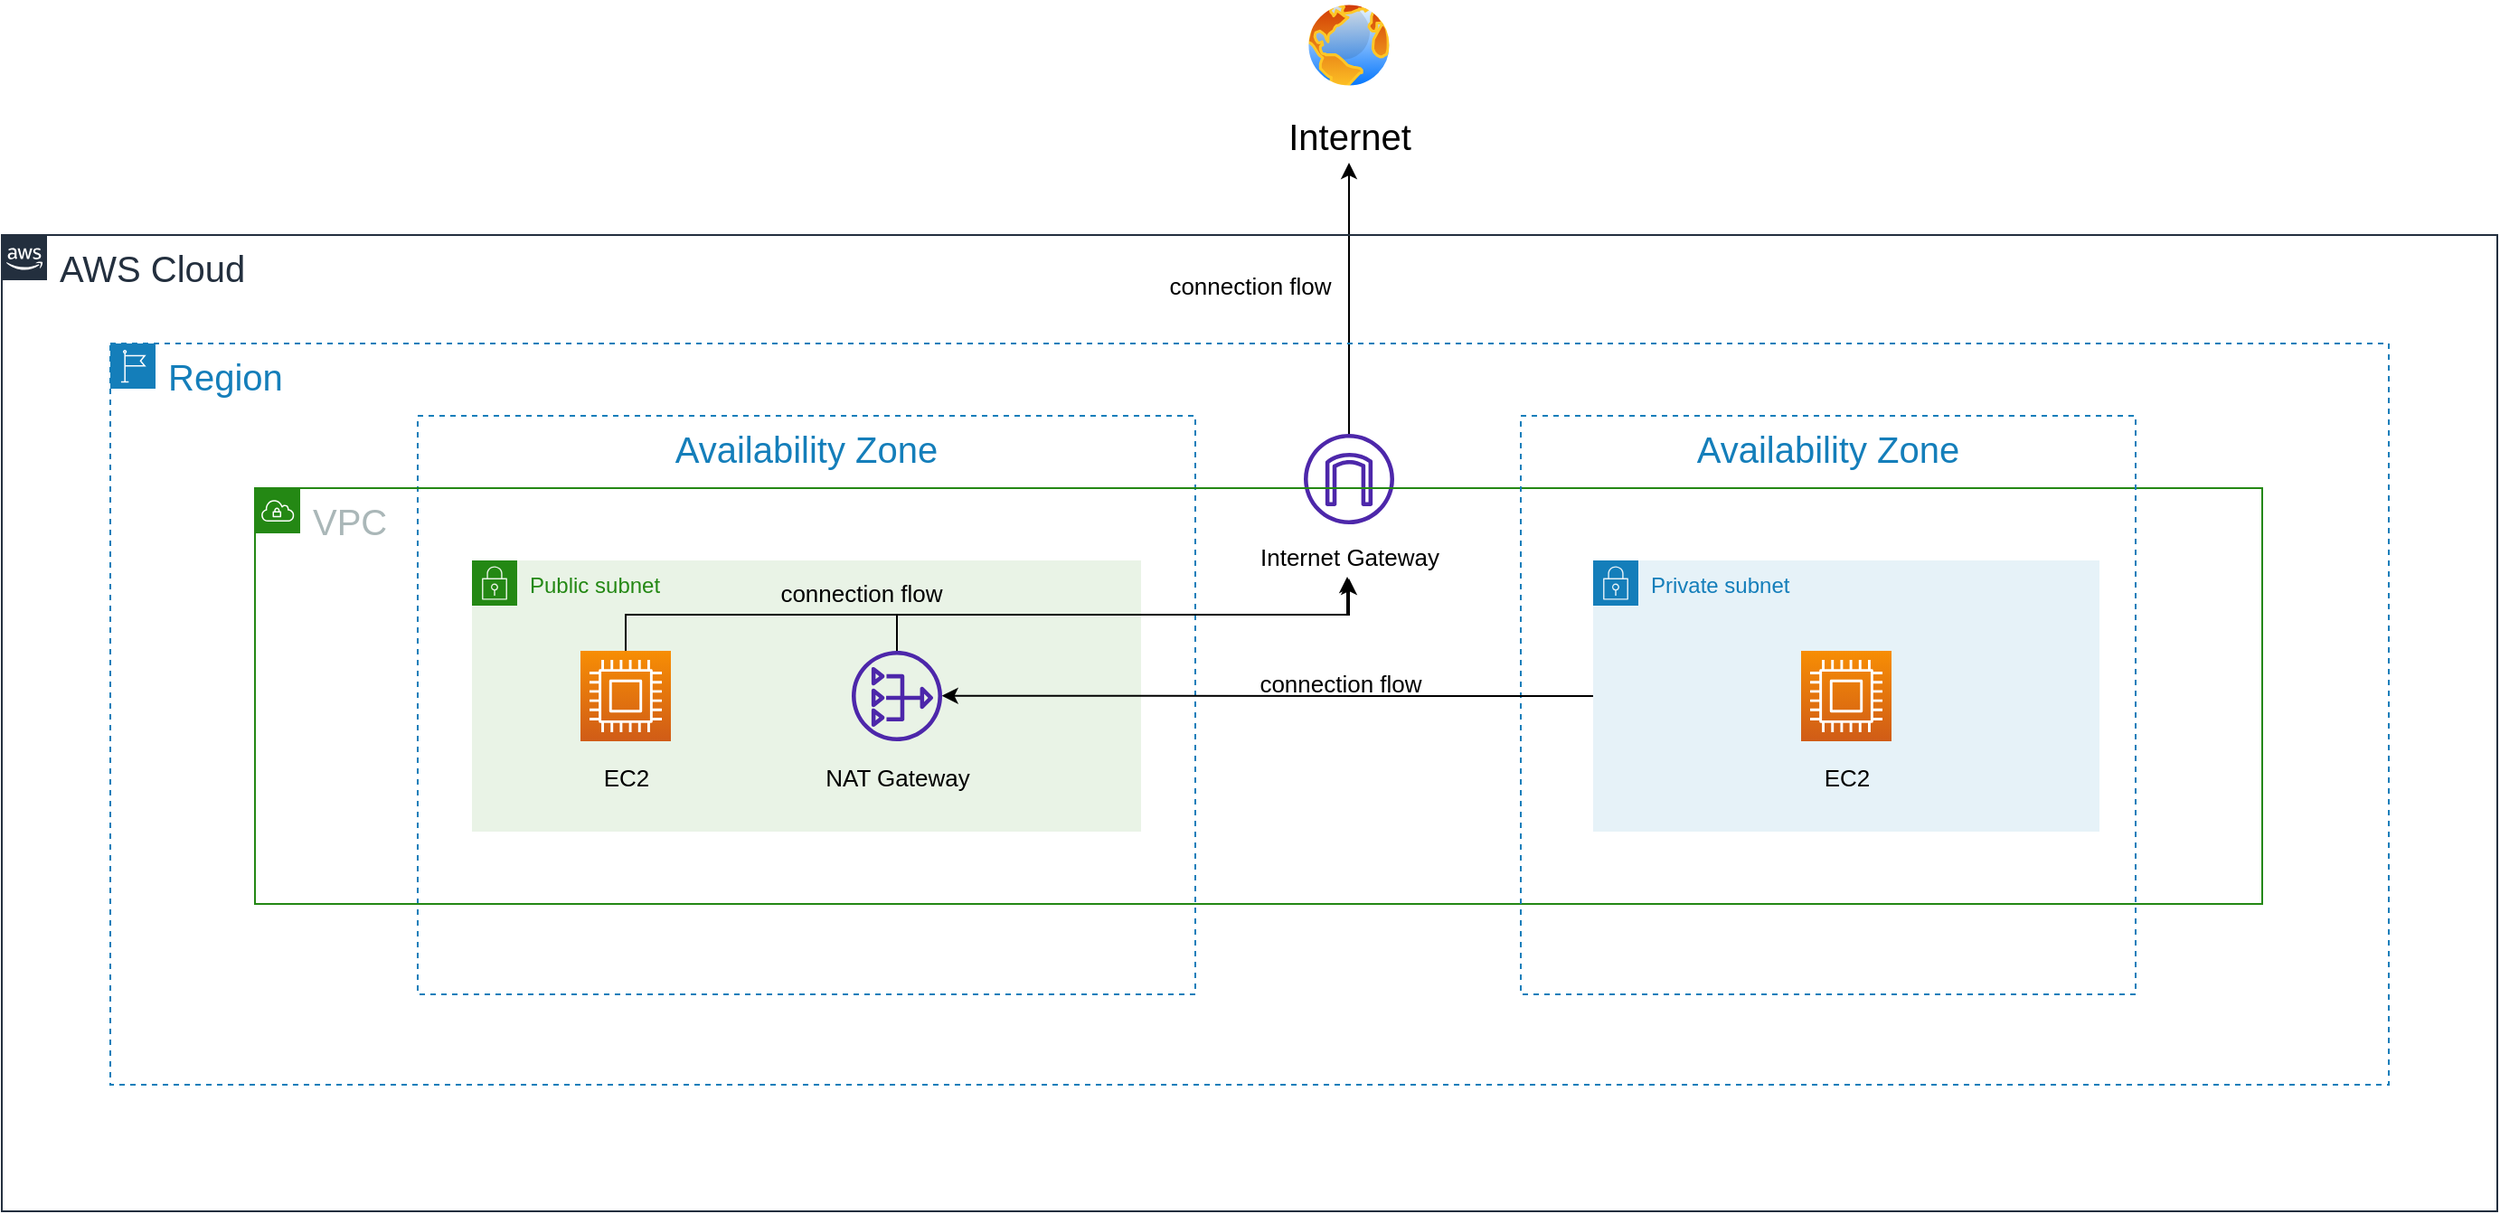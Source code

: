 <mxfile version="20.0.1" type="device"><diagram id="2MKQ6U-Zq4G316bKDNpv" name="Page-1"><mxGraphModel dx="2272" dy="754" grid="1" gridSize="10" guides="1" tooltips="1" connect="1" arrows="1" fold="1" page="1" pageScale="1" pageWidth="850" pageHeight="1100" math="0" shadow="0"><root><mxCell id="0"/><mxCell id="1" parent="0"/><mxCell id="5mnEWIQsY__44fD4Fewd-10" value="Availability Zone" style="fillColor=none;strokeColor=#147EBA;dashed=1;verticalAlign=top;fontStyle=0;fontColor=#147EBA;fontSize=20;" vertex="1" parent="1"><mxGeometry x="-30" y="360" width="430" height="320" as="geometry"/></mxCell><mxCell id="5mnEWIQsY__44fD4Fewd-7" value="Public subnet" style="points=[[0,0],[0.25,0],[0.5,0],[0.75,0],[1,0],[1,0.25],[1,0.5],[1,0.75],[1,1],[0.75,1],[0.5,1],[0.25,1],[0,1],[0,0.75],[0,0.5],[0,0.25]];outlineConnect=0;gradientColor=none;html=1;whiteSpace=wrap;fontSize=12;fontStyle=0;container=0;pointerEvents=0;collapsible=0;recursiveResize=0;shape=mxgraph.aws4.group;grIcon=mxgraph.aws4.group_security_group;grStroke=0;strokeColor=#248814;fillColor=#E9F3E6;verticalAlign=top;align=left;spacingLeft=30;fontColor=#248814;dashed=0;" vertex="1" parent="1"><mxGeometry y="440" width="370" height="150" as="geometry"/></mxCell><mxCell id="5mnEWIQsY__44fD4Fewd-3" value="&lt;font style=&quot;font-size: 13px;&quot;&gt;EC2&lt;/font&gt;" style="text;html=1;align=center;verticalAlign=middle;resizable=0;points=[];autosize=1;strokeColor=none;fillColor=none;" vertex="1" parent="1"><mxGeometry x="65" y="550" width="40" height="20" as="geometry"/></mxCell><mxCell id="5mnEWIQsY__44fD4Fewd-23" style="edgeStyle=orthogonalEdgeStyle;rounded=0;orthogonalLoop=1;jettySize=auto;html=1;entryX=0.491;entryY=0.967;entryDx=0;entryDy=0;entryPerimeter=0;fontSize=20;" edge="1" parent="1" source="5mnEWIQsY__44fD4Fewd-5" target="5mnEWIQsY__44fD4Fewd-14"><mxGeometry relative="1" as="geometry"><Array as="points"><mxPoint x="235" y="470"/><mxPoint x="484" y="470"/></Array></mxGeometry></mxCell><mxCell id="5mnEWIQsY__44fD4Fewd-19" style="edgeStyle=orthogonalEdgeStyle;rounded=0;orthogonalLoop=1;jettySize=auto;html=1;fontSize=20;" edge="1" parent="1" source="5mnEWIQsY__44fD4Fewd-6" target="5mnEWIQsY__44fD4Fewd-18"><mxGeometry relative="1" as="geometry"/></mxCell><mxCell id="5mnEWIQsY__44fD4Fewd-6" value="" style="sketch=0;outlineConnect=0;fontColor=#232F3E;gradientColor=none;fillColor=#4D27AA;strokeColor=none;dashed=0;verticalLabelPosition=bottom;verticalAlign=top;align=center;html=1;fontSize=12;fontStyle=0;aspect=fixed;pointerEvents=1;shape=mxgraph.aws4.internet_gateway;" vertex="1" parent="1"><mxGeometry x="460" y="370" width="50" height="50" as="geometry"/></mxCell><mxCell id="5mnEWIQsY__44fD4Fewd-22" style="edgeStyle=orthogonalEdgeStyle;rounded=0;orthogonalLoop=1;jettySize=auto;html=1;fontSize=20;" edge="1" parent="1" source="5mnEWIQsY__44fD4Fewd-1" target="5mnEWIQsY__44fD4Fewd-14"><mxGeometry relative="1" as="geometry"><Array as="points"><mxPoint x="85" y="470"/><mxPoint x="485" y="470"/></Array></mxGeometry></mxCell><mxCell id="5mnEWIQsY__44fD4Fewd-1" value="" style="sketch=0;points=[[0,0,0],[0.25,0,0],[0.5,0,0],[0.75,0,0],[1,0,0],[0,1,0],[0.25,1,0],[0.5,1,0],[0.75,1,0],[1,1,0],[0,0.25,0],[0,0.5,0],[0,0.75,0],[1,0.25,0],[1,0.5,0],[1,0.75,0]];outlineConnect=0;fontColor=#232F3E;gradientColor=#F78E04;gradientDirection=north;fillColor=#D05C17;strokeColor=#ffffff;dashed=0;verticalLabelPosition=bottom;verticalAlign=top;align=center;html=1;fontSize=12;fontStyle=0;aspect=fixed;shape=mxgraph.aws4.resourceIcon;resIcon=mxgraph.aws4.compute;" vertex="1" parent="1"><mxGeometry x="60" y="490" width="50" height="50" as="geometry"/></mxCell><mxCell id="5mnEWIQsY__44fD4Fewd-8" value="&lt;font style=&quot;font-size: 13px;&quot;&gt;NAT Gateway&lt;/font&gt;" style="text;html=1;align=center;verticalAlign=middle;resizable=0;points=[];autosize=1;strokeColor=none;fillColor=none;" vertex="1" parent="1"><mxGeometry x="185" y="550" width="100" height="20" as="geometry"/></mxCell><mxCell id="5mnEWIQsY__44fD4Fewd-12" value="&lt;font style=&quot;font-size: 20px;&quot;&gt;VPC&lt;/font&gt;" style="points=[[0,0],[0.25,0],[0.5,0],[0.75,0],[1,0],[1,0.25],[1,0.5],[1,0.75],[1,1],[0.75,1],[0.5,1],[0.25,1],[0,1],[0,0.75],[0,0.5],[0,0.25]];outlineConnect=0;gradientColor=none;html=1;whiteSpace=wrap;fontSize=12;fontStyle=0;container=0;pointerEvents=0;collapsible=0;recursiveResize=0;shape=mxgraph.aws4.group;grIcon=mxgraph.aws4.group_vpc;strokeColor=#248814;fillColor=none;verticalAlign=top;align=left;spacingLeft=30;fontColor=#AAB7B8;dashed=0;" vertex="1" parent="1"><mxGeometry x="-120" y="400" width="1110" height="230" as="geometry"/></mxCell><mxCell id="5mnEWIQsY__44fD4Fewd-11" value="Availability Zone" style="fillColor=none;strokeColor=#147EBA;dashed=1;verticalAlign=top;fontStyle=0;fontColor=#147EBA;fontSize=20;" vertex="1" parent="1"><mxGeometry x="580" y="360" width="340" height="320" as="geometry"/></mxCell><mxCell id="5mnEWIQsY__44fD4Fewd-21" style="edgeStyle=orthogonalEdgeStyle;rounded=0;orthogonalLoop=1;jettySize=auto;html=1;entryX=0.674;entryY=0.484;entryDx=0;entryDy=0;entryPerimeter=0;fontSize=20;" edge="1" parent="1" source="5mnEWIQsY__44fD4Fewd-9" target="5mnEWIQsY__44fD4Fewd-10"><mxGeometry relative="1" as="geometry"/></mxCell><mxCell id="5mnEWIQsY__44fD4Fewd-9" value="Private subnet" style="points=[[0,0],[0.25,0],[0.5,0],[0.75,0],[1,0],[1,0.25],[1,0.5],[1,0.75],[1,1],[0.75,1],[0.5,1],[0.25,1],[0,1],[0,0.75],[0,0.5],[0,0.25]];outlineConnect=0;gradientColor=none;html=1;whiteSpace=wrap;fontSize=12;fontStyle=0;container=0;pointerEvents=0;collapsible=0;recursiveResize=0;shape=mxgraph.aws4.group;grIcon=mxgraph.aws4.group_security_group;grStroke=0;strokeColor=#147EBA;fillColor=#E6F2F8;verticalAlign=top;align=left;spacingLeft=30;fontColor=#147EBA;dashed=0;" vertex="1" parent="1"><mxGeometry x="620" y="440" width="280" height="150" as="geometry"/></mxCell><mxCell id="5mnEWIQsY__44fD4Fewd-4" value="&lt;font style=&quot;font-size: 13px;&quot;&gt;EC2&lt;/font&gt;" style="text;html=1;align=center;verticalAlign=middle;resizable=0;points=[];autosize=1;strokeColor=none;fillColor=none;" vertex="1" parent="1"><mxGeometry x="740" y="550" width="40" height="20" as="geometry"/></mxCell><mxCell id="5mnEWIQsY__44fD4Fewd-14" value="&lt;font style=&quot;font-size: 13px;&quot;&gt;Internet Gateway&lt;/font&gt;" style="text;html=1;align=center;verticalAlign=middle;resizable=0;points=[];autosize=1;strokeColor=none;fillColor=none;fontSize=20;" vertex="1" parent="1"><mxGeometry x="430" y="420" width="110" height="30" as="geometry"/></mxCell><mxCell id="5mnEWIQsY__44fD4Fewd-15" value="&lt;font style=&quot;font-size: 20px;&quot;&gt;Region&lt;/font&gt;" style="points=[[0,0],[0.25,0],[0.5,0],[0.75,0],[1,0],[1,0.25],[1,0.5],[1,0.75],[1,1],[0.75,1],[0.5,1],[0.25,1],[0,1],[0,0.75],[0,0.5],[0,0.25]];outlineConnect=0;gradientColor=none;html=1;whiteSpace=wrap;fontSize=12;fontStyle=0;container=1;pointerEvents=0;collapsible=0;recursiveResize=0;shape=mxgraph.aws4.group;grIcon=mxgraph.aws4.group_region;strokeColor=#147EBA;fillColor=none;verticalAlign=top;align=left;spacingLeft=30;fontColor=#147EBA;dashed=1;" vertex="1" parent="1"><mxGeometry x="-200" y="320" width="1260" height="410" as="geometry"/></mxCell><mxCell id="5mnEWIQsY__44fD4Fewd-16" value="&lt;font style=&quot;font-size: 20px;&quot;&gt;AWS Cloud&lt;/font&gt;" style="points=[[0,0],[0.25,0],[0.5,0],[0.75,0],[1,0],[1,0.25],[1,0.5],[1,0.75],[1,1],[0.75,1],[0.5,1],[0.25,1],[0,1],[0,0.75],[0,0.5],[0,0.25]];outlineConnect=0;gradientColor=none;html=1;whiteSpace=wrap;fontSize=12;fontStyle=0;container=1;pointerEvents=0;collapsible=0;recursiveResize=0;shape=mxgraph.aws4.group;grIcon=mxgraph.aws4.group_aws_cloud_alt;strokeColor=#232F3E;fillColor=none;verticalAlign=top;align=left;spacingLeft=30;fontColor=#232F3E;dashed=0;" vertex="1" parent="1"><mxGeometry x="-260" y="260" width="1380" height="540" as="geometry"/></mxCell><mxCell id="5mnEWIQsY__44fD4Fewd-5" value="" style="sketch=0;outlineConnect=0;fontColor=#232F3E;gradientColor=none;fillColor=#4D27AA;strokeColor=none;dashed=0;verticalLabelPosition=bottom;verticalAlign=top;align=center;html=1;fontSize=12;fontStyle=0;aspect=fixed;pointerEvents=1;shape=mxgraph.aws4.nat_gateway;" vertex="1" parent="5mnEWIQsY__44fD4Fewd-16"><mxGeometry x="470" y="230" width="50" height="50" as="geometry"/></mxCell><mxCell id="5mnEWIQsY__44fD4Fewd-2" value="" style="sketch=0;points=[[0,0,0],[0.25,0,0],[0.5,0,0],[0.75,0,0],[1,0,0],[0,1,0],[0.25,1,0],[0.5,1,0],[0.75,1,0],[1,1,0],[0,0.25,0],[0,0.5,0],[0,0.75,0],[1,0.25,0],[1,0.5,0],[1,0.75,0]];outlineConnect=0;fontColor=#232F3E;gradientColor=#F78E04;gradientDirection=north;fillColor=#D05C17;strokeColor=#ffffff;dashed=0;verticalLabelPosition=bottom;verticalAlign=top;align=center;html=1;fontSize=12;fontStyle=0;aspect=fixed;shape=mxgraph.aws4.resourceIcon;resIcon=mxgraph.aws4.compute;" vertex="1" parent="5mnEWIQsY__44fD4Fewd-16"><mxGeometry x="995" y="230" width="50" height="50" as="geometry"/></mxCell><mxCell id="5mnEWIQsY__44fD4Fewd-24" value="&lt;font style=&quot;font-size: 13px;&quot;&gt;connection flow&lt;/font&gt;" style="text;html=1;align=center;verticalAlign=middle;resizable=0;points=[];autosize=1;strokeColor=none;fillColor=none;fontSize=20;" vertex="1" parent="5mnEWIQsY__44fD4Fewd-16"><mxGeometry x="685" y="230" width="110" height="30" as="geometry"/></mxCell><mxCell id="5mnEWIQsY__44fD4Fewd-26" value="&lt;font style=&quot;font-size: 13px;&quot;&gt;connection flow&lt;/font&gt;" style="text;html=1;align=center;verticalAlign=middle;resizable=0;points=[];autosize=1;strokeColor=none;fillColor=none;fontSize=20;rotation=0;" vertex="1" parent="5mnEWIQsY__44fD4Fewd-16"><mxGeometry x="635" y="10" width="110" height="30" as="geometry"/></mxCell><mxCell id="5mnEWIQsY__44fD4Fewd-17" value="" style="aspect=fixed;perimeter=ellipsePerimeter;html=1;align=center;shadow=0;dashed=0;spacingTop=3;image;image=img/lib/active_directory/internet_globe.svg;fontSize=20;" vertex="1" parent="1"><mxGeometry x="460" y="130" width="50" height="50" as="geometry"/></mxCell><mxCell id="5mnEWIQsY__44fD4Fewd-18" value="&lt;font style=&quot;font-size: 20px;&quot;&gt;Internet&lt;/font&gt;" style="text;html=1;align=center;verticalAlign=middle;resizable=0;points=[];autosize=1;strokeColor=none;fillColor=none;fontSize=20;" vertex="1" parent="1"><mxGeometry x="445" y="190" width="80" height="30" as="geometry"/></mxCell><mxCell id="5mnEWIQsY__44fD4Fewd-25" value="&lt;font style=&quot;font-size: 13px;&quot;&gt;connection flow&lt;/font&gt;" style="text;html=1;align=center;verticalAlign=middle;resizable=0;points=[];autosize=1;strokeColor=none;fillColor=none;fontSize=20;" vertex="1" parent="1"><mxGeometry x="160" y="440" width="110" height="30" as="geometry"/></mxCell></root></mxGraphModel></diagram></mxfile>